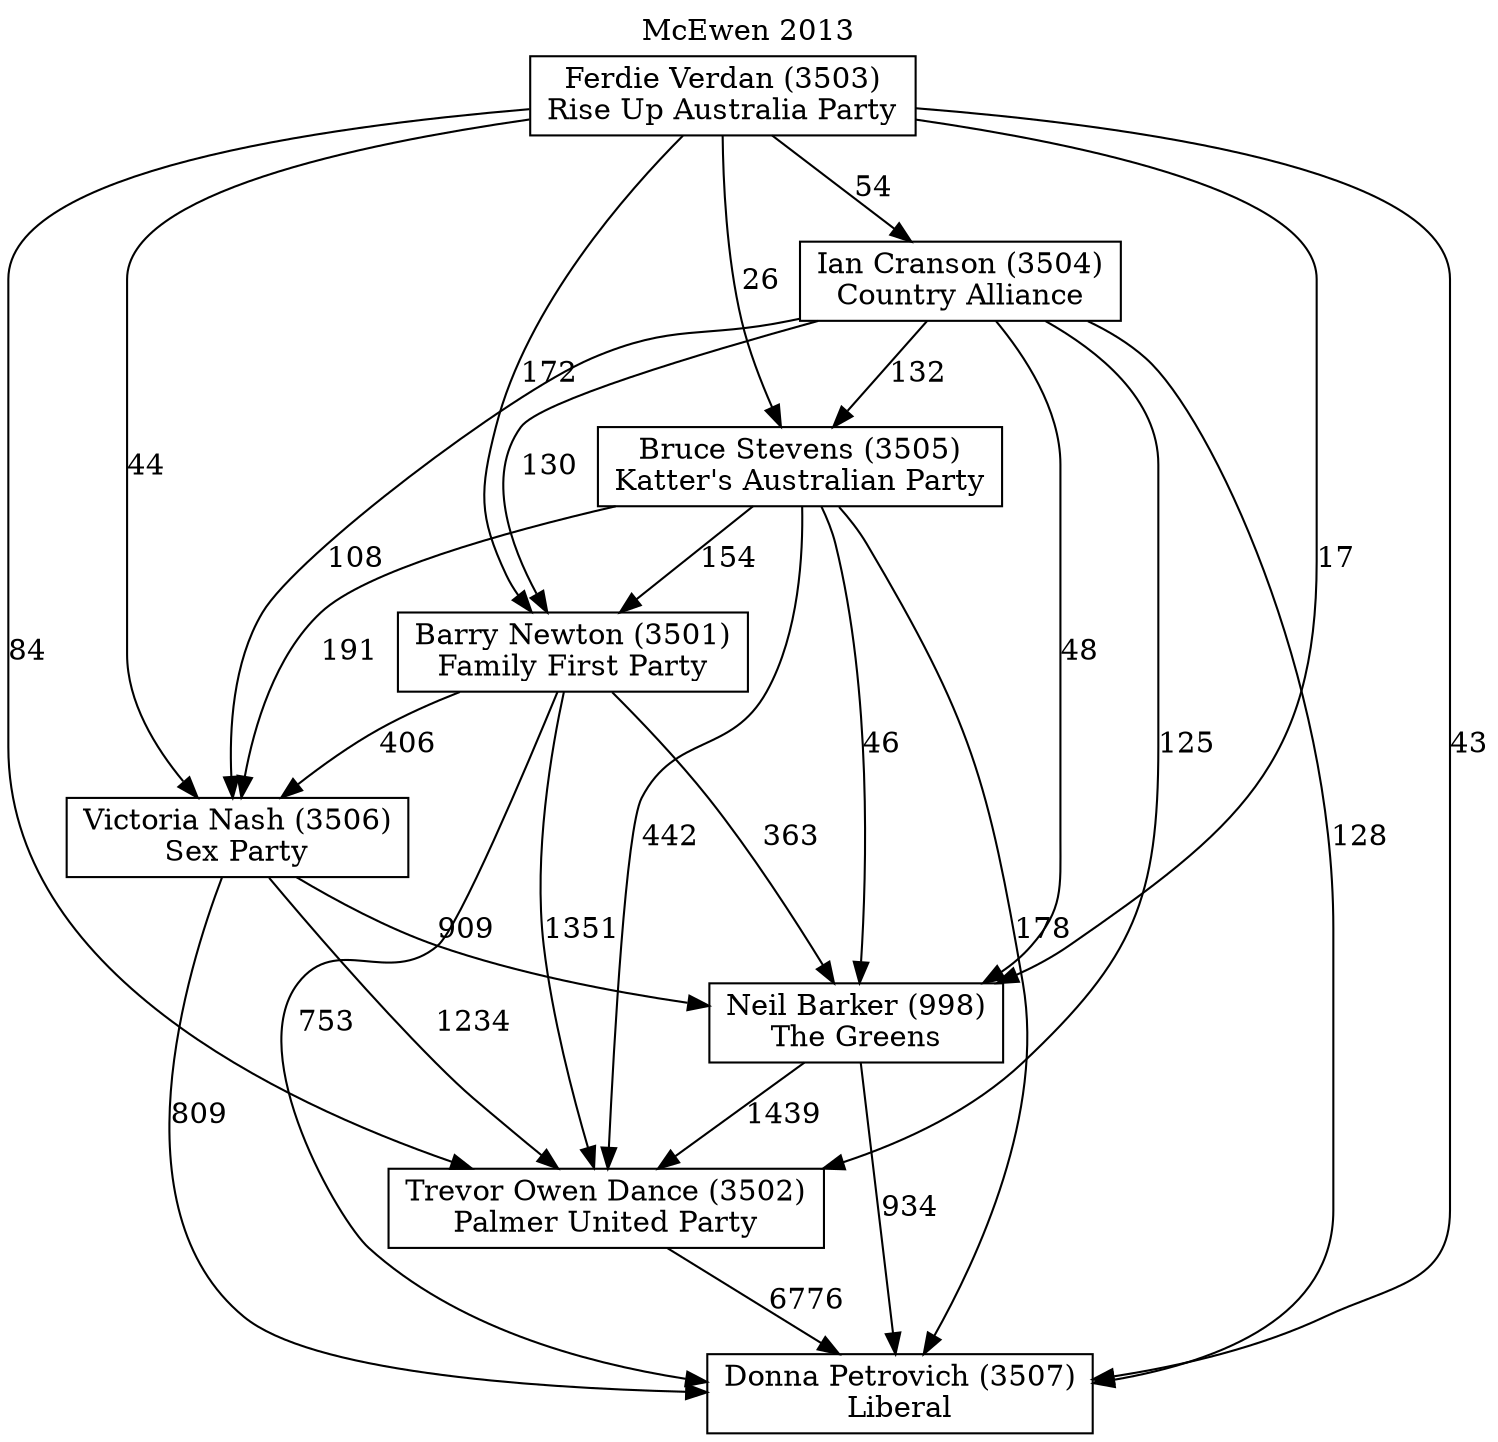 // House preference flow
digraph "Donna Petrovich (3507)_McEwen_2013" {
	graph [label="McEwen 2013" labelloc=t mclimit=10]
	node [shape=box]
	"Donna Petrovich (3507)" [label="Donna Petrovich (3507)
Liberal"]
	"Trevor Owen Dance (3502)" [label="Trevor Owen Dance (3502)
Palmer United Party"]
	"Neil Barker (998)" [label="Neil Barker (998)
The Greens"]
	"Victoria Nash (3506)" [label="Victoria Nash (3506)
Sex Party"]
	"Barry Newton (3501)" [label="Barry Newton (3501)
Family First Party"]
	"Bruce Stevens (3505)" [label="Bruce Stevens (3505)
Katter's Australian Party"]
	"Ian Cranson (3504)" [label="Ian Cranson (3504)
Country Alliance"]
	"Ferdie Verdan (3503)" [label="Ferdie Verdan (3503)
Rise Up Australia Party"]
	"Trevor Owen Dance (3502)" -> "Donna Petrovich (3507)" [label=6776]
	"Neil Barker (998)" -> "Trevor Owen Dance (3502)" [label=1439]
	"Victoria Nash (3506)" -> "Neil Barker (998)" [label=909]
	"Barry Newton (3501)" -> "Victoria Nash (3506)" [label=406]
	"Bruce Stevens (3505)" -> "Barry Newton (3501)" [label=154]
	"Ian Cranson (3504)" -> "Bruce Stevens (3505)" [label=132]
	"Ferdie Verdan (3503)" -> "Ian Cranson (3504)" [label=54]
	"Neil Barker (998)" -> "Donna Petrovich (3507)" [label=934]
	"Victoria Nash (3506)" -> "Donna Petrovich (3507)" [label=809]
	"Barry Newton (3501)" -> "Donna Petrovich (3507)" [label=753]
	"Bruce Stevens (3505)" -> "Donna Petrovich (3507)" [label=178]
	"Ian Cranson (3504)" -> "Donna Petrovich (3507)" [label=128]
	"Ferdie Verdan (3503)" -> "Donna Petrovich (3507)" [label=43]
	"Ferdie Verdan (3503)" -> "Bruce Stevens (3505)" [label=26]
	"Ian Cranson (3504)" -> "Barry Newton (3501)" [label=130]
	"Ferdie Verdan (3503)" -> "Barry Newton (3501)" [label=172]
	"Bruce Stevens (3505)" -> "Victoria Nash (3506)" [label=191]
	"Ian Cranson (3504)" -> "Victoria Nash (3506)" [label=108]
	"Ferdie Verdan (3503)" -> "Victoria Nash (3506)" [label=44]
	"Barry Newton (3501)" -> "Neil Barker (998)" [label=363]
	"Bruce Stevens (3505)" -> "Neil Barker (998)" [label=46]
	"Ian Cranson (3504)" -> "Neil Barker (998)" [label=48]
	"Ferdie Verdan (3503)" -> "Neil Barker (998)" [label=17]
	"Victoria Nash (3506)" -> "Trevor Owen Dance (3502)" [label=1234]
	"Barry Newton (3501)" -> "Trevor Owen Dance (3502)" [label=1351]
	"Bruce Stevens (3505)" -> "Trevor Owen Dance (3502)" [label=442]
	"Ian Cranson (3504)" -> "Trevor Owen Dance (3502)" [label=125]
	"Ferdie Verdan (3503)" -> "Trevor Owen Dance (3502)" [label=84]
}
